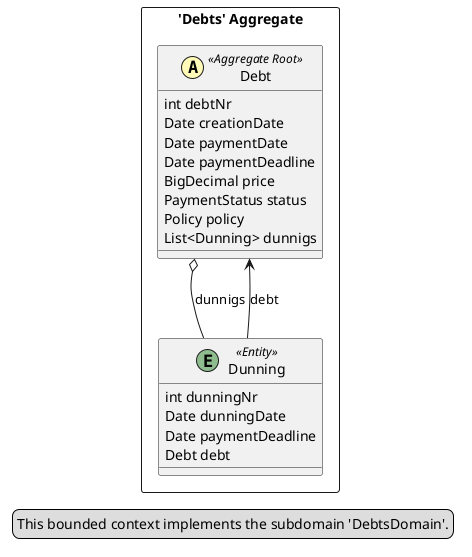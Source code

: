 @startuml

skinparam componentStyle uml2

package "'Debts' Aggregate" <<Rectangle>> {
	class Debt <<(A,#fffab8) Aggregate Root>> {
		int debtNr
		Date creationDate
		Date paymentDate
		Date paymentDeadline
		BigDecimal price
		PaymentStatus status
		Policy policy
		List<Dunning> dunnigs
	}
	class Dunning <<(E,DarkSeaGreen) Entity>> {
		int dunningNr
		Date dunningDate
		Date paymentDeadline
		Debt debt
	}
}
Debt o-- Dunning : dunnigs
Dunning --> Debt : debt
legend left
  This bounded context implements the subdomain 'DebtsDomain'.
end legend


@enduml
